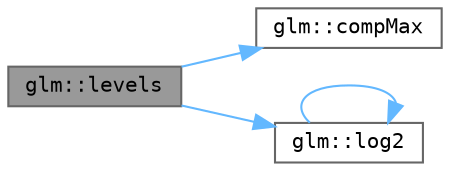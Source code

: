 digraph "glm::levels"
{
 // LATEX_PDF_SIZE
  bgcolor="transparent";
  edge [fontname=Terminal,fontsize=10,labelfontname=Helvetica,labelfontsize=10];
  node [fontname=Terminal,fontsize=10,shape=box,height=0.2,width=0.4];
  rankdir="LR";
  Node1 [label="glm::levels",height=0.2,width=0.4,color="gray40", fillcolor="grey60", style="filled", fontcolor="black",tooltip=" "];
  Node1 -> Node2 [color="steelblue1",style="solid"];
  Node2 [label="glm::compMax",height=0.2,width=0.4,color="grey40", fillcolor="white", style="filled",URL="$group__gtx__component__wise.html#gabfa4bb19298c8c73d4217ba759c496b6",tooltip=" "];
  Node1 -> Node3 [color="steelblue1",style="solid"];
  Node3 [label="glm::log2",height=0.2,width=0.4,color="grey40", fillcolor="white", style="filled",URL="$namespaceglm.html#ab47f0f29ead9cefd62d62ba5f83fe81b",tooltip=" "];
  Node3 -> Node3 [color="steelblue1",style="solid"];
}
